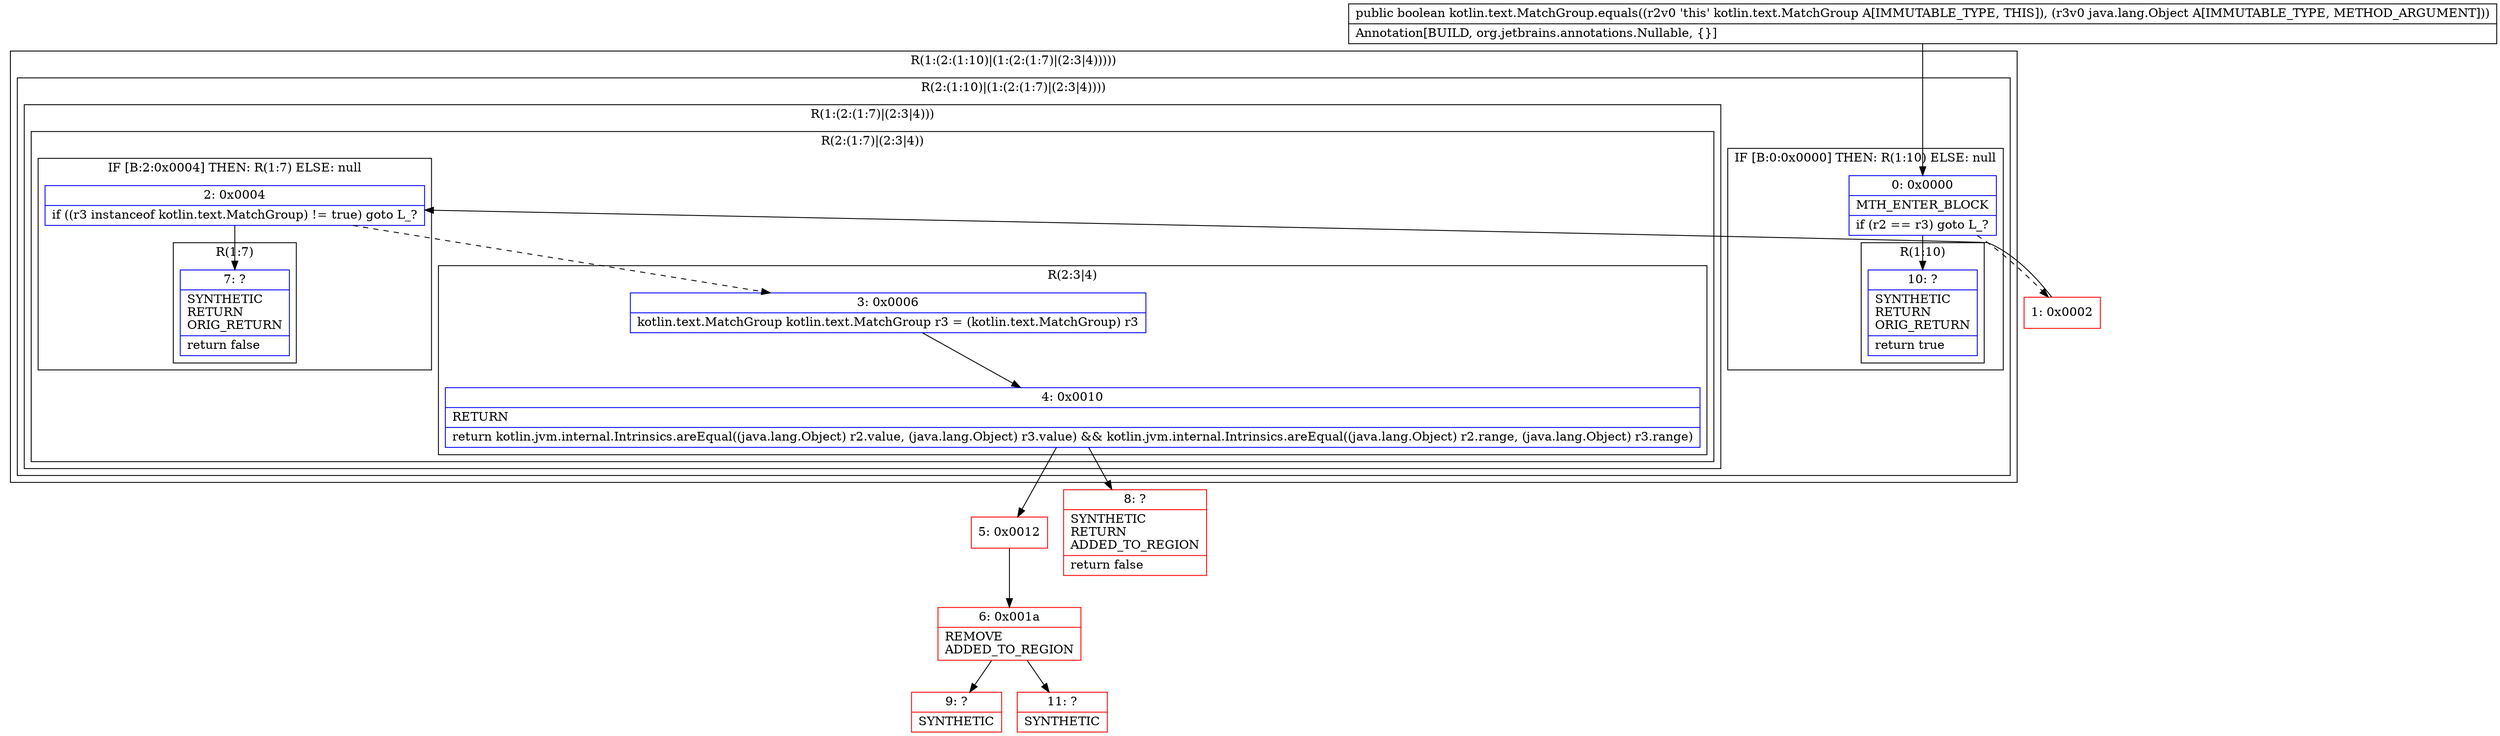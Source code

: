 digraph "CFG forkotlin.text.MatchGroup.equals(Ljava\/lang\/Object;)Z" {
subgraph cluster_Region_532631153 {
label = "R(1:(2:(1:10)|(1:(2:(1:7)|(2:3|4)))))";
node [shape=record,color=blue];
subgraph cluster_Region_900372554 {
label = "R(2:(1:10)|(1:(2:(1:7)|(2:3|4))))";
node [shape=record,color=blue];
subgraph cluster_IfRegion_1861592848 {
label = "IF [B:0:0x0000] THEN: R(1:10) ELSE: null";
node [shape=record,color=blue];
Node_0 [shape=record,label="{0\:\ 0x0000|MTH_ENTER_BLOCK\l|if (r2 == r3) goto L_?\l}"];
subgraph cluster_Region_458847544 {
label = "R(1:10)";
node [shape=record,color=blue];
Node_10 [shape=record,label="{10\:\ ?|SYNTHETIC\lRETURN\lORIG_RETURN\l|return true\l}"];
}
}
subgraph cluster_Region_2121301220 {
label = "R(1:(2:(1:7)|(2:3|4)))";
node [shape=record,color=blue];
subgraph cluster_Region_536462248 {
label = "R(2:(1:7)|(2:3|4))";
node [shape=record,color=blue];
subgraph cluster_IfRegion_1559702112 {
label = "IF [B:2:0x0004] THEN: R(1:7) ELSE: null";
node [shape=record,color=blue];
Node_2 [shape=record,label="{2\:\ 0x0004|if ((r3 instanceof kotlin.text.MatchGroup) != true) goto L_?\l}"];
subgraph cluster_Region_215446643 {
label = "R(1:7)";
node [shape=record,color=blue];
Node_7 [shape=record,label="{7\:\ ?|SYNTHETIC\lRETURN\lORIG_RETURN\l|return false\l}"];
}
}
subgraph cluster_Region_748277094 {
label = "R(2:3|4)";
node [shape=record,color=blue];
Node_3 [shape=record,label="{3\:\ 0x0006|kotlin.text.MatchGroup kotlin.text.MatchGroup r3 = (kotlin.text.MatchGroup) r3\l}"];
Node_4 [shape=record,label="{4\:\ 0x0010|RETURN\l|return kotlin.jvm.internal.Intrinsics.areEqual((java.lang.Object) r2.value, (java.lang.Object) r3.value) && kotlin.jvm.internal.Intrinsics.areEqual((java.lang.Object) r2.range, (java.lang.Object) r3.range)\l}"];
}
}
}
}
}
Node_1 [shape=record,color=red,label="{1\:\ 0x0002}"];
Node_5 [shape=record,color=red,label="{5\:\ 0x0012}"];
Node_6 [shape=record,color=red,label="{6\:\ 0x001a|REMOVE\lADDED_TO_REGION\l}"];
Node_8 [shape=record,color=red,label="{8\:\ ?|SYNTHETIC\lRETURN\lADDED_TO_REGION\l|return false\l}"];
Node_9 [shape=record,color=red,label="{9\:\ ?|SYNTHETIC\l}"];
Node_11 [shape=record,color=red,label="{11\:\ ?|SYNTHETIC\l}"];
MethodNode[shape=record,label="{public boolean kotlin.text.MatchGroup.equals((r2v0 'this' kotlin.text.MatchGroup A[IMMUTABLE_TYPE, THIS]), (r3v0 java.lang.Object A[IMMUTABLE_TYPE, METHOD_ARGUMENT]))  | Annotation[BUILD, org.jetbrains.annotations.Nullable, \{\}]\l}"];
MethodNode -> Node_0;
Node_0 -> Node_1[style=dashed];
Node_0 -> Node_10;
Node_2 -> Node_3[style=dashed];
Node_2 -> Node_7;
Node_3 -> Node_4;
Node_4 -> Node_5;
Node_4 -> Node_8;
Node_1 -> Node_2;
Node_5 -> Node_6;
Node_6 -> Node_9;
Node_6 -> Node_11;
}

